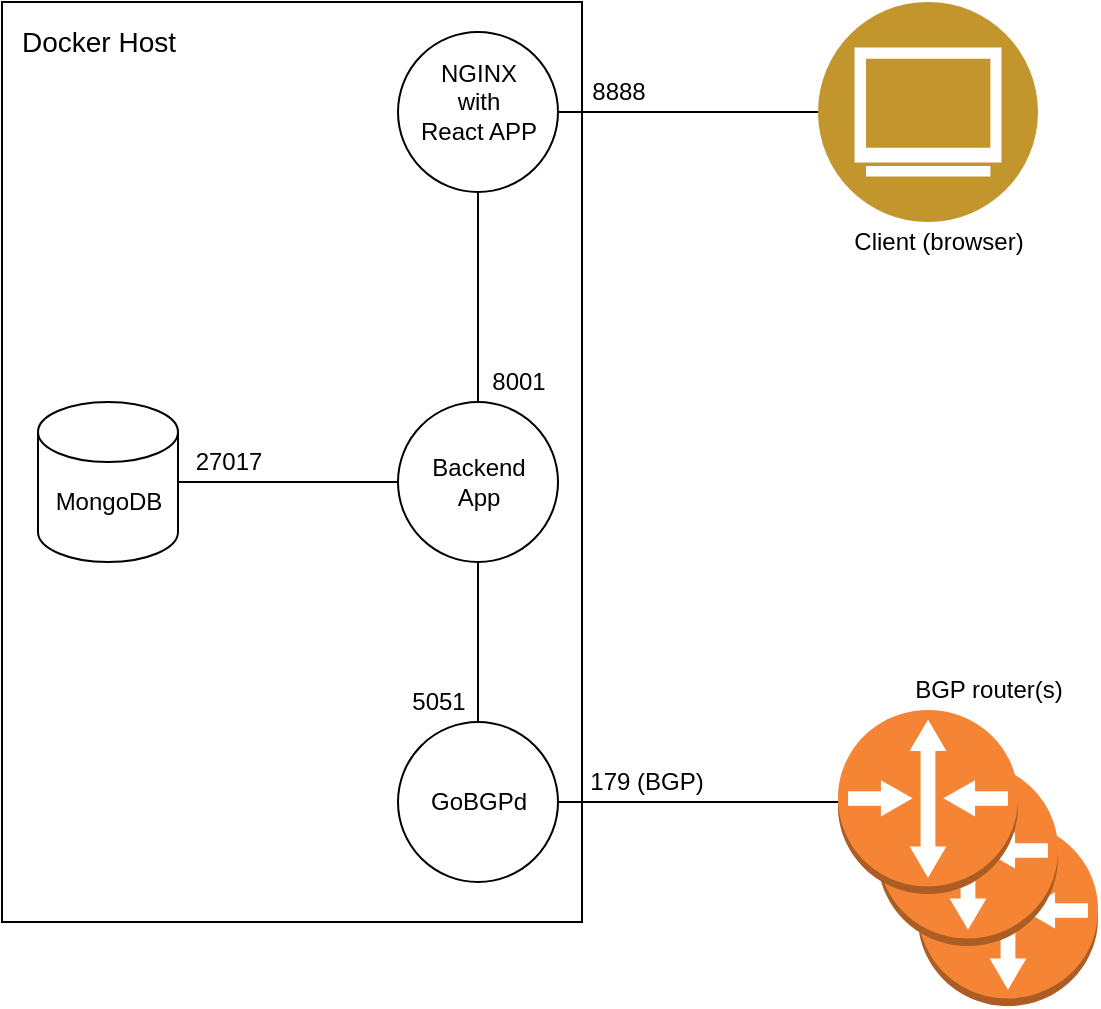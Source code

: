 <mxfile>
    <diagram id="RyvO_zELOoTN_cSPFuOR" name="Page-1">
        <mxGraphModel dx="907" dy="793" grid="1" gridSize="10" guides="1" tooltips="1" connect="1" arrows="1" fold="1" page="1" pageScale="1" pageWidth="850" pageHeight="1100" math="0" shadow="0">
            <root>
                <mxCell id="0"/>
                <mxCell id="1" parent="0"/>
                <mxCell id="37" value="" style="whiteSpace=wrap;html=1;fontSize=12;" vertex="1" parent="1">
                    <mxGeometry x="92" y="80" width="290" height="460" as="geometry"/>
                </mxCell>
                <mxCell id="30" value="" style="outlineConnect=0;dashed=0;verticalLabelPosition=bottom;verticalAlign=top;align=center;html=1;shape=mxgraph.aws3.router;fillColor=#F58534;gradientColor=none;" vertex="1" parent="1">
                    <mxGeometry x="550" y="490" width="90" height="92" as="geometry"/>
                </mxCell>
                <mxCell id="13" style="edgeStyle=none;html=1;exitX=0.5;exitY=1;exitDx=0;exitDy=0;entryX=0.5;entryY=0;entryDx=0;entryDy=0;endArrow=none;endFill=0;" parent="1" source="4" target="5" edge="1">
                    <mxGeometry relative="1" as="geometry"/>
                </mxCell>
                <mxCell id="10" style="edgeStyle=none;html=1;exitX=1;exitY=0.5;exitDx=0;exitDy=0;endArrow=none;endFill=0;" parent="1" source="5" target="9" edge="1">
                    <mxGeometry relative="1" as="geometry"/>
                </mxCell>
                <mxCell id="12" style="edgeStyle=none;html=1;exitX=1;exitY=0.5;exitDx=0;exitDy=0;exitPerimeter=0;entryX=0;entryY=0.5;entryDx=0;entryDy=0;endArrow=none;endFill=0;" parent="1" source="6" target="4" edge="1">
                    <mxGeometry relative="1" as="geometry"/>
                </mxCell>
                <mxCell id="14" style="edgeStyle=none;html=1;exitX=0.5;exitY=1;exitDx=0;exitDy=0;entryX=0.5;entryY=0;entryDx=0;entryDy=0;endArrow=none;endFill=0;" parent="1" source="2" target="4" edge="1">
                    <mxGeometry relative="1" as="geometry"/>
                </mxCell>
                <mxCell id="15" style="edgeStyle=none;html=1;exitX=0;exitY=0.5;exitDx=0;exitDy=0;entryX=1;entryY=0.5;entryDx=0;entryDy=0;endArrow=none;endFill=0;" parent="1" source="7" target="2" edge="1">
                    <mxGeometry relative="1" as="geometry"/>
                </mxCell>
                <mxCell id="7" value="" style="aspect=fixed;perimeter=ellipsePerimeter;html=1;align=center;shadow=0;dashed=0;fontColor=#4277BB;labelBackgroundColor=#ffffff;fontSize=12;spacingTop=3;image;image=img/lib/ibm/users/browser.svg;" parent="1" vertex="1">
                    <mxGeometry x="500" y="80" width="110" height="110" as="geometry"/>
                </mxCell>
                <mxCell id="16" value="8001" style="text;html=1;resizable=0;autosize=1;align=center;verticalAlign=middle;points=[];fillColor=none;strokeColor=none;rounded=0;" parent="1" vertex="1">
                    <mxGeometry x="330" y="260" width="40" height="20" as="geometry"/>
                </mxCell>
                <mxCell id="21" value="8888" style="text;html=1;resizable=0;autosize=1;align=center;verticalAlign=middle;points=[];fillColor=none;strokeColor=none;rounded=0;" parent="1" vertex="1">
                    <mxGeometry x="380" y="115" width="40" height="20" as="geometry"/>
                </mxCell>
                <mxCell id="23" value="5051" style="text;html=1;resizable=0;autosize=1;align=center;verticalAlign=middle;points=[];fillColor=none;strokeColor=none;rounded=0;" parent="1" vertex="1">
                    <mxGeometry x="290" y="420" width="40" height="20" as="geometry"/>
                </mxCell>
                <mxCell id="24" value="27017" style="text;html=1;resizable=0;autosize=1;align=center;verticalAlign=middle;points=[];fillColor=none;strokeColor=none;rounded=0;" parent="1" vertex="1">
                    <mxGeometry x="180" y="300" width="50" height="20" as="geometry"/>
                </mxCell>
                <mxCell id="26" value="179 (BGP)" style="text;html=1;resizable=0;autosize=1;align=center;verticalAlign=middle;points=[];fillColor=none;strokeColor=none;rounded=0;" parent="1" vertex="1">
                    <mxGeometry x="379" y="460" width="70" height="20" as="geometry"/>
                </mxCell>
                <mxCell id="27" value="Client (browser)" style="text;html=1;resizable=0;autosize=1;align=center;verticalAlign=middle;points=[];fillColor=none;strokeColor=none;rounded=0;" parent="1" vertex="1">
                    <mxGeometry x="510" y="190" width="100" height="20" as="geometry"/>
                </mxCell>
                <mxCell id="29" value="" style="outlineConnect=0;dashed=0;verticalLabelPosition=bottom;verticalAlign=top;align=center;html=1;shape=mxgraph.aws3.router;fillColor=#F58534;gradientColor=none;" vertex="1" parent="1">
                    <mxGeometry x="530" y="460" width="90" height="92" as="geometry"/>
                </mxCell>
                <mxCell id="9" value="" style="outlineConnect=0;dashed=0;verticalLabelPosition=bottom;verticalAlign=top;align=center;html=1;shape=mxgraph.aws3.router;fillColor=#F58534;gradientColor=none;" parent="1" vertex="1">
                    <mxGeometry x="510" y="434" width="90" height="92" as="geometry"/>
                </mxCell>
                <mxCell id="31" value="BGP router(s)" style="text;html=1;resizable=0;autosize=1;align=center;verticalAlign=middle;points=[];fillColor=none;strokeColor=none;rounded=0;fontSize=12;" vertex="1" parent="1">
                    <mxGeometry x="540" y="414" width="90" height="20" as="geometry"/>
                </mxCell>
                <mxCell id="32" value="" style="group" vertex="1" connectable="0" parent="1">
                    <mxGeometry x="290" y="280" width="80" height="80" as="geometry"/>
                </mxCell>
                <mxCell id="4" value="" style="ellipse;whiteSpace=wrap;html=1;aspect=fixed;" parent="32" vertex="1">
                    <mxGeometry width="80" height="80" as="geometry"/>
                </mxCell>
                <mxCell id="25" value="Backend&lt;br&gt;App" style="text;html=1;resizable=0;autosize=1;align=center;verticalAlign=middle;points=[];fillColor=none;strokeColor=none;rounded=0;" parent="32" vertex="1">
                    <mxGeometry x="10" y="25" width="60" height="30" as="geometry"/>
                </mxCell>
                <mxCell id="33" value="" style="group" vertex="1" connectable="0" parent="1">
                    <mxGeometry x="110" y="280" width="70" height="80" as="geometry"/>
                </mxCell>
                <mxCell id="6" value="" style="shape=cylinder3;whiteSpace=wrap;html=1;boundedLbl=1;backgroundOutline=1;size=15;" parent="33" vertex="1">
                    <mxGeometry width="70" height="80" as="geometry"/>
                </mxCell>
                <mxCell id="19" value="MongoDB" style="text;html=1;resizable=0;autosize=1;align=center;verticalAlign=middle;points=[];fillColor=none;strokeColor=none;rounded=0;" parent="33" vertex="1">
                    <mxGeometry y="40" width="70" height="20" as="geometry"/>
                </mxCell>
                <mxCell id="35" value="" style="group" vertex="1" connectable="0" parent="1">
                    <mxGeometry x="290" y="95" width="80" height="80" as="geometry"/>
                </mxCell>
                <mxCell id="2" value="" style="ellipse;whiteSpace=wrap;html=1;aspect=fixed;" parent="35" vertex="1">
                    <mxGeometry width="80" height="80" as="geometry"/>
                </mxCell>
                <mxCell id="17" value="NGINX&lt;br&gt;with&lt;br&gt;React APP" style="text;html=1;resizable=0;autosize=1;align=center;verticalAlign=middle;points=[];fillColor=none;strokeColor=none;rounded=0;" parent="35" vertex="1">
                    <mxGeometry x="5" y="10" width="70" height="50" as="geometry"/>
                </mxCell>
                <mxCell id="36" value="" style="group" vertex="1" connectable="0" parent="1">
                    <mxGeometry x="290" y="440" width="80" height="80" as="geometry"/>
                </mxCell>
                <mxCell id="5" value="" style="ellipse;whiteSpace=wrap;html=1;aspect=fixed;" parent="36" vertex="1">
                    <mxGeometry width="80" height="80" as="geometry"/>
                </mxCell>
                <mxCell id="20" value="GoBGPd" style="text;html=1;resizable=0;autosize=1;align=center;verticalAlign=middle;points=[];fillColor=none;strokeColor=none;rounded=0;" parent="36" vertex="1">
                    <mxGeometry x="10" y="30" width="60" height="20" as="geometry"/>
                </mxCell>
                <mxCell id="38" value="Docker Host" style="text;html=1;resizable=0;autosize=1;align=center;verticalAlign=middle;points=[];fillColor=none;strokeColor=none;rounded=0;fontSize=14;" vertex="1" parent="1">
                    <mxGeometry x="95" y="90" width="90" height="20" as="geometry"/>
                </mxCell>
            </root>
        </mxGraphModel>
    </diagram>
</mxfile>